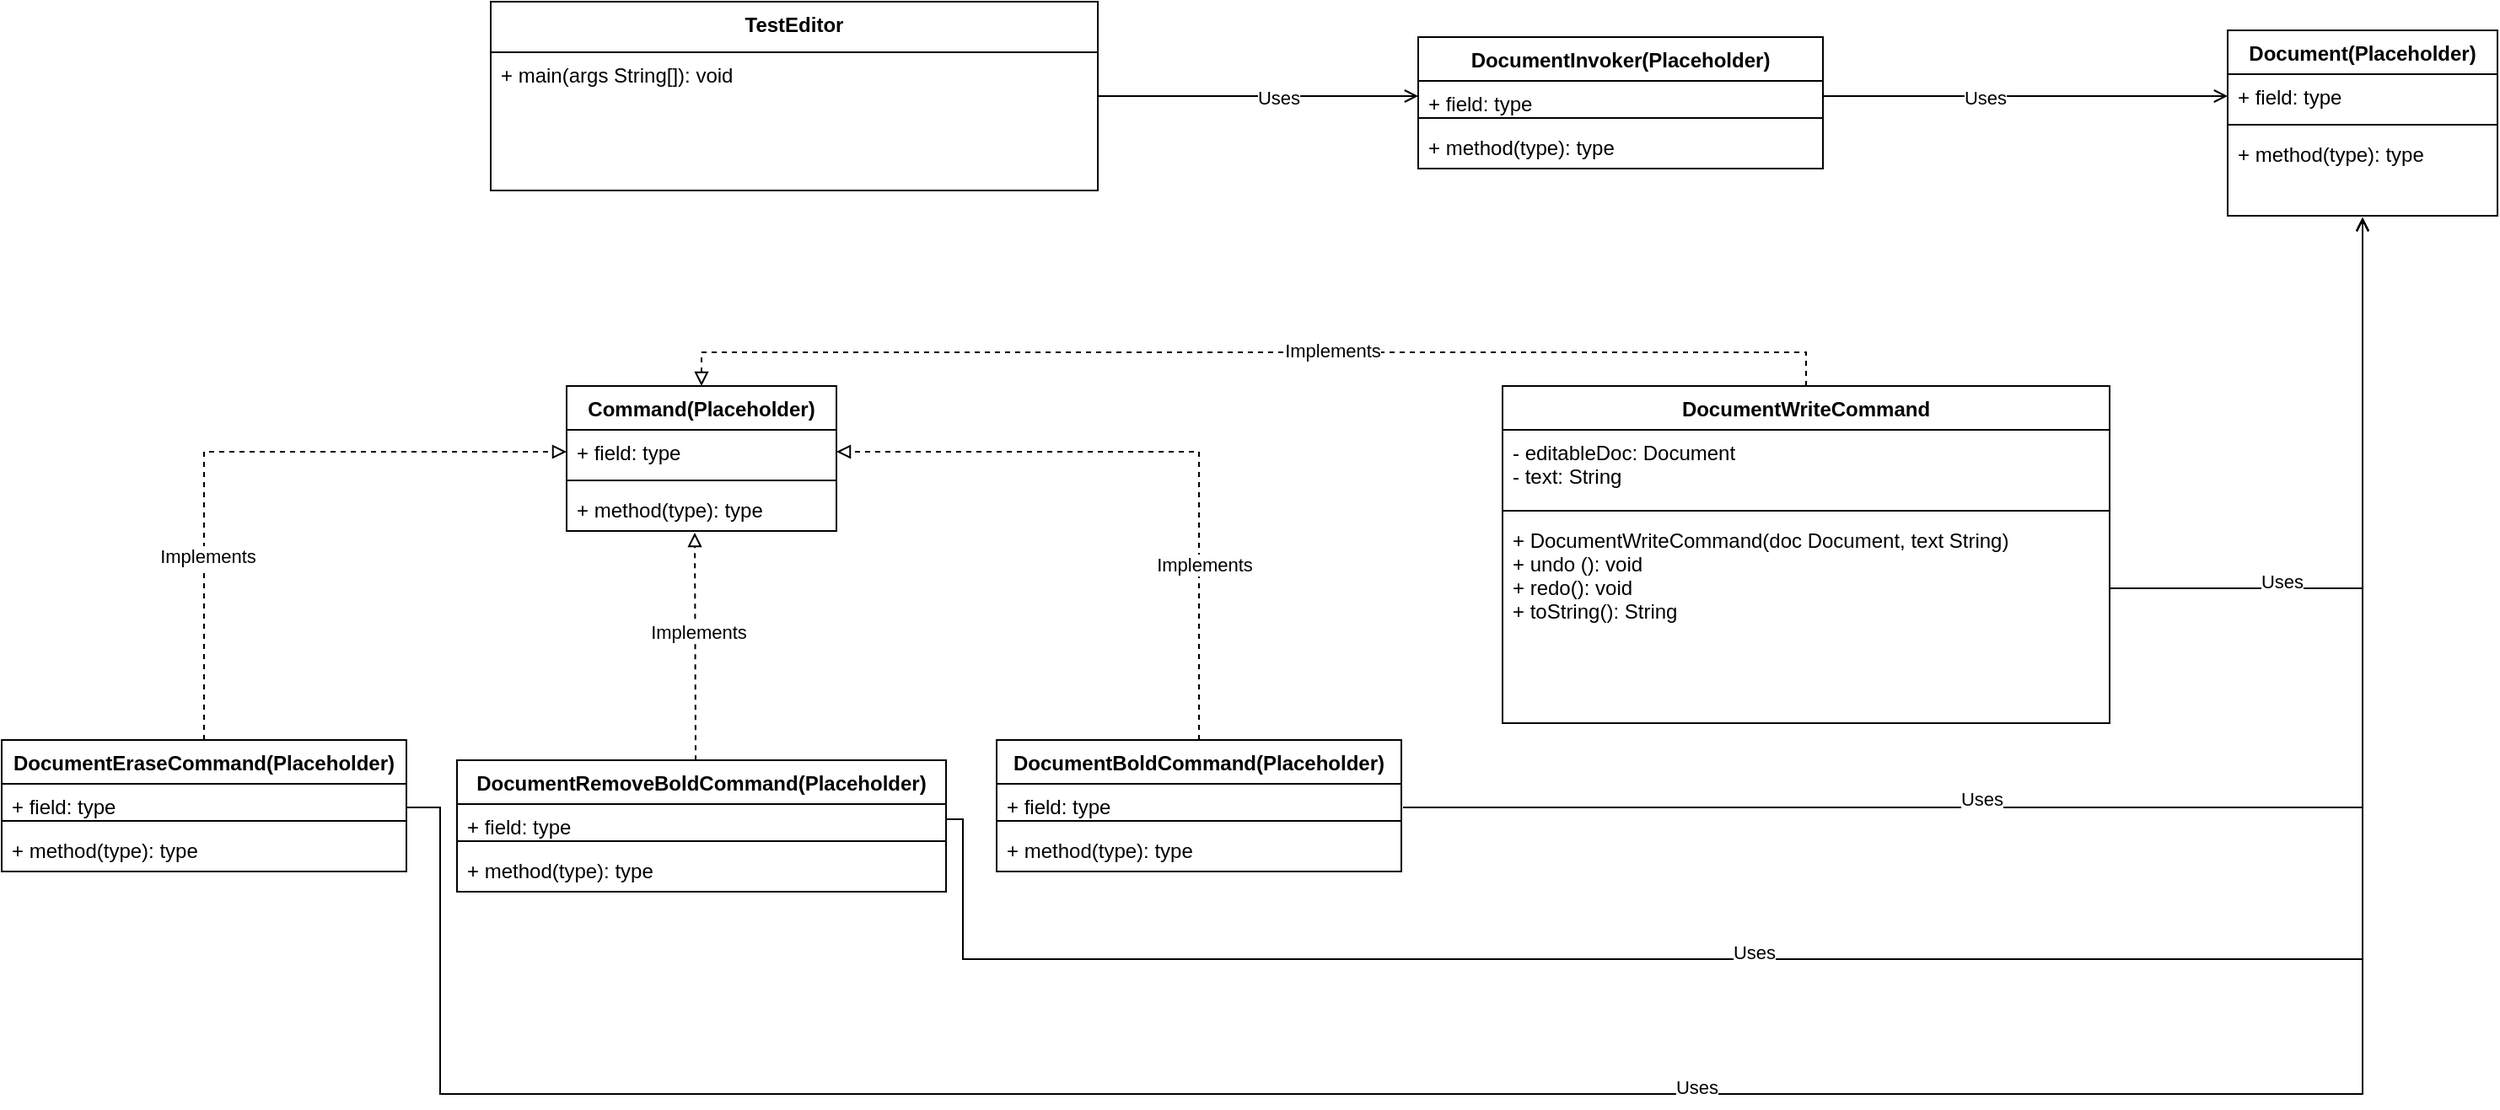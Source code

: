 <mxfile version="13.10.0" type="device"><diagram id="B2QDY2VxBTA_asU3rR3J" name="Page-1"><mxGraphModel dx="2370" dy="1175" grid="1" gridSize="10" guides="1" tooltips="1" connect="1" arrows="1" fold="1" page="1" pageScale="1" pageWidth="850" pageHeight="1100" math="0" shadow="0"><root><mxCell id="0"/><mxCell id="1" parent="0"/><mxCell id="LD72PHsD2vizOpNStzMd-5" value="DocumentWriteCommand" style="swimlane;fontStyle=1;align=center;verticalAlign=top;childLayout=stackLayout;horizontal=1;startSize=26;horizontalStack=0;resizeParent=1;resizeParentMax=0;resizeLast=0;collapsible=1;marginBottom=0;" parent="1" vertex="1"><mxGeometry x="1140" y="240" width="360" height="200" as="geometry"/></mxCell><mxCell id="LD72PHsD2vizOpNStzMd-6" value="- editableDoc: Document&#10;- text: String" style="text;strokeColor=none;fillColor=none;align=left;verticalAlign=top;spacingLeft=4;spacingRight=4;overflow=hidden;rotatable=0;points=[[0,0.5],[1,0.5]];portConstraint=eastwest;" parent="LD72PHsD2vizOpNStzMd-5" vertex="1"><mxGeometry y="26" width="360" height="44" as="geometry"/></mxCell><mxCell id="LD72PHsD2vizOpNStzMd-7" value="" style="line;strokeWidth=1;fillColor=none;align=left;verticalAlign=middle;spacingTop=-1;spacingLeft=3;spacingRight=3;rotatable=0;labelPosition=right;points=[];portConstraint=eastwest;" parent="LD72PHsD2vizOpNStzMd-5" vertex="1"><mxGeometry y="70" width="360" height="8" as="geometry"/></mxCell><mxCell id="LD72PHsD2vizOpNStzMd-8" value="+ DocumentWriteCommand(doc Document, text String)&#10;+ undo (): void&#10;+ redo(): void&#10;+ toString(): String" style="text;strokeColor=none;fillColor=none;align=left;verticalAlign=top;spacingLeft=4;spacingRight=4;overflow=hidden;rotatable=0;points=[[0,0.5],[1,0.5]];portConstraint=eastwest;" parent="LD72PHsD2vizOpNStzMd-5" vertex="1"><mxGeometry y="78" width="360" height="122" as="geometry"/></mxCell><mxCell id="upeAGDP3d810covM3cwx-50" style="edgeStyle=orthogonalEdgeStyle;rounded=0;orthogonalLoop=1;jettySize=auto;html=1;entryX=0;entryY=0.5;entryDx=0;entryDy=0;endArrow=open;endFill=0;" edge="1" parent="1" source="LD72PHsD2vizOpNStzMd-9" target="upeAGDP3d810covM3cwx-19"><mxGeometry relative="1" as="geometry"/></mxCell><mxCell id="upeAGDP3d810covM3cwx-51" value="Uses" style="edgeLabel;html=1;align=center;verticalAlign=middle;resizable=0;points=[];" vertex="1" connectable="0" parent="upeAGDP3d810covM3cwx-50"><mxGeometry x="0.123" y="-1" relative="1" as="geometry"><mxPoint as="offset"/></mxGeometry></mxCell><mxCell id="LD72PHsD2vizOpNStzMd-9" value="TestEditor" style="swimlane;fontStyle=1;align=center;verticalAlign=top;childLayout=stackLayout;horizontal=1;startSize=30;horizontalStack=0;resizeParent=1;resizeParentMax=0;resizeLast=0;collapsible=1;marginBottom=0;" parent="1" vertex="1"><mxGeometry x="540" y="12" width="360" height="112" as="geometry"><mxRectangle x="200" y="220" width="90" height="30" as="alternateBounds"/></mxGeometry></mxCell><mxCell id="LD72PHsD2vizOpNStzMd-12" value="+ main(args String[]): void" style="text;strokeColor=none;fillColor=none;align=left;verticalAlign=top;spacingLeft=4;spacingRight=4;overflow=hidden;rotatable=0;points=[[0,0.5],[1,0.5]];portConstraint=eastwest;" parent="LD72PHsD2vizOpNStzMd-9" vertex="1"><mxGeometry y="30" width="360" height="82" as="geometry"/></mxCell><mxCell id="upeAGDP3d810covM3cwx-2" value="Command(Placeholder)" style="swimlane;fontStyle=1;align=center;verticalAlign=top;childLayout=stackLayout;horizontal=1;startSize=26;horizontalStack=0;resizeParent=1;resizeParentMax=0;resizeLast=0;collapsible=1;marginBottom=0;" vertex="1" parent="1"><mxGeometry x="585" y="240" width="160" height="86" as="geometry"/></mxCell><mxCell id="upeAGDP3d810covM3cwx-3" value="+ field: type" style="text;strokeColor=none;fillColor=none;align=left;verticalAlign=top;spacingLeft=4;spacingRight=4;overflow=hidden;rotatable=0;points=[[0,0.5],[1,0.5]];portConstraint=eastwest;" vertex="1" parent="upeAGDP3d810covM3cwx-2"><mxGeometry y="26" width="160" height="26" as="geometry"/></mxCell><mxCell id="upeAGDP3d810covM3cwx-4" value="" style="line;strokeWidth=1;fillColor=none;align=left;verticalAlign=middle;spacingTop=-1;spacingLeft=3;spacingRight=3;rotatable=0;labelPosition=right;points=[];portConstraint=eastwest;" vertex="1" parent="upeAGDP3d810covM3cwx-2"><mxGeometry y="52" width="160" height="8" as="geometry"/></mxCell><mxCell id="upeAGDP3d810covM3cwx-5" value="+ method(type): type" style="text;strokeColor=none;fillColor=none;align=left;verticalAlign=top;spacingLeft=4;spacingRight=4;overflow=hidden;rotatable=0;points=[[0,0.5],[1,0.5]];portConstraint=eastwest;" vertex="1" parent="upeAGDP3d810covM3cwx-2"><mxGeometry y="60" width="160" height="26" as="geometry"/></mxCell><mxCell id="upeAGDP3d810covM3cwx-6" value="Document(Placeholder)" style="swimlane;fontStyle=1;align=center;verticalAlign=top;childLayout=stackLayout;horizontal=1;startSize=26;horizontalStack=0;resizeParent=1;resizeParentMax=0;resizeLast=0;collapsible=1;marginBottom=0;" vertex="1" parent="1"><mxGeometry x="1570" y="29" width="160" height="110" as="geometry"/></mxCell><mxCell id="upeAGDP3d810covM3cwx-7" value="+ field: type" style="text;strokeColor=none;fillColor=none;align=left;verticalAlign=top;spacingLeft=4;spacingRight=4;overflow=hidden;rotatable=0;points=[[0,0.5],[1,0.5]];portConstraint=eastwest;" vertex="1" parent="upeAGDP3d810covM3cwx-6"><mxGeometry y="26" width="160" height="26" as="geometry"/></mxCell><mxCell id="upeAGDP3d810covM3cwx-8" value="" style="line;strokeWidth=1;fillColor=none;align=left;verticalAlign=middle;spacingTop=-1;spacingLeft=3;spacingRight=3;rotatable=0;labelPosition=right;points=[];portConstraint=eastwest;" vertex="1" parent="upeAGDP3d810covM3cwx-6"><mxGeometry y="52" width="160" height="8" as="geometry"/></mxCell><mxCell id="upeAGDP3d810covM3cwx-9" value="+ method(type): type" style="text;strokeColor=none;fillColor=none;align=left;verticalAlign=top;spacingLeft=4;spacingRight=4;overflow=hidden;rotatable=0;points=[[0,0.5],[1,0.5]];portConstraint=eastwest;" vertex="1" parent="upeAGDP3d810covM3cwx-6"><mxGeometry y="60" width="160" height="50" as="geometry"/></mxCell><mxCell id="upeAGDP3d810covM3cwx-32" style="edgeStyle=orthogonalEdgeStyle;rounded=0;orthogonalLoop=1;jettySize=auto;html=1;entryX=1;entryY=0.5;entryDx=0;entryDy=0;dashed=1;endArrow=block;endFill=0;" edge="1" parent="1" source="upeAGDP3d810covM3cwx-10" target="upeAGDP3d810covM3cwx-3"><mxGeometry relative="1" as="geometry"/></mxCell><mxCell id="upeAGDP3d810covM3cwx-39" value="Implements" style="edgeLabel;html=1;align=center;verticalAlign=middle;resizable=0;points=[];" vertex="1" connectable="0" parent="upeAGDP3d810covM3cwx-32"><mxGeometry x="-0.462" y="-3" relative="1" as="geometry"><mxPoint as="offset"/></mxGeometry></mxCell><mxCell id="upeAGDP3d810covM3cwx-10" value="DocumentBoldCommand(Placeholder)" style="swimlane;fontStyle=1;align=center;verticalAlign=top;childLayout=stackLayout;horizontal=1;startSize=26;horizontalStack=0;resizeParent=1;resizeParentMax=0;resizeLast=0;collapsible=1;marginBottom=0;" vertex="1" parent="1"><mxGeometry x="840" y="450" width="240" height="78" as="geometry"/></mxCell><mxCell id="upeAGDP3d810covM3cwx-11" value="+ field: type" style="text;strokeColor=none;fillColor=none;align=left;verticalAlign=top;spacingLeft=4;spacingRight=4;overflow=hidden;rotatable=0;points=[[0,0.5],[1,0.5]];portConstraint=eastwest;" vertex="1" parent="upeAGDP3d810covM3cwx-10"><mxGeometry y="26" width="240" height="18" as="geometry"/></mxCell><mxCell id="upeAGDP3d810covM3cwx-12" value="" style="line;strokeWidth=1;fillColor=none;align=left;verticalAlign=middle;spacingTop=-1;spacingLeft=3;spacingRight=3;rotatable=0;labelPosition=right;points=[];portConstraint=eastwest;" vertex="1" parent="upeAGDP3d810covM3cwx-10"><mxGeometry y="44" width="240" height="8" as="geometry"/></mxCell><mxCell id="upeAGDP3d810covM3cwx-13" value="+ method(type): type" style="text;strokeColor=none;fillColor=none;align=left;verticalAlign=top;spacingLeft=4;spacingRight=4;overflow=hidden;rotatable=0;points=[[0,0.5],[1,0.5]];portConstraint=eastwest;" vertex="1" parent="upeAGDP3d810covM3cwx-10"><mxGeometry y="52" width="240" height="26" as="geometry"/></mxCell><mxCell id="upeAGDP3d810covM3cwx-29" style="edgeStyle=orthogonalEdgeStyle;rounded=0;orthogonalLoop=1;jettySize=auto;html=1;entryX=0;entryY=0.5;entryDx=0;entryDy=0;dashed=1;endArrow=block;endFill=0;" edge="1" parent="1" source="upeAGDP3d810covM3cwx-14" target="upeAGDP3d810covM3cwx-3"><mxGeometry relative="1" as="geometry"/></mxCell><mxCell id="upeAGDP3d810covM3cwx-36" value="Implements" style="edgeLabel;html=1;align=center;verticalAlign=middle;resizable=0;points=[];" vertex="1" connectable="0" parent="upeAGDP3d810covM3cwx-29"><mxGeometry x="-0.436" y="-2" relative="1" as="geometry"><mxPoint as="offset"/></mxGeometry></mxCell><mxCell id="upeAGDP3d810covM3cwx-14" value="DocumentEraseCommand(Placeholder)" style="swimlane;fontStyle=1;align=center;verticalAlign=top;childLayout=stackLayout;horizontal=1;startSize=26;horizontalStack=0;resizeParent=1;resizeParentMax=0;resizeLast=0;collapsible=1;marginBottom=0;" vertex="1" parent="1"><mxGeometry x="250" y="450" width="240" height="78" as="geometry"/></mxCell><mxCell id="upeAGDP3d810covM3cwx-15" value="+ field: type" style="text;strokeColor=none;fillColor=none;align=left;verticalAlign=top;spacingLeft=4;spacingRight=4;overflow=hidden;rotatable=0;points=[[0,0.5],[1,0.5]];portConstraint=eastwest;" vertex="1" parent="upeAGDP3d810covM3cwx-14"><mxGeometry y="26" width="240" height="18" as="geometry"/></mxCell><mxCell id="upeAGDP3d810covM3cwx-16" value="" style="line;strokeWidth=1;fillColor=none;align=left;verticalAlign=middle;spacingTop=-1;spacingLeft=3;spacingRight=3;rotatable=0;labelPosition=right;points=[];portConstraint=eastwest;" vertex="1" parent="upeAGDP3d810covM3cwx-14"><mxGeometry y="44" width="240" height="8" as="geometry"/></mxCell><mxCell id="upeAGDP3d810covM3cwx-17" value="+ method(type): type" style="text;strokeColor=none;fillColor=none;align=left;verticalAlign=top;spacingLeft=4;spacingRight=4;overflow=hidden;rotatable=0;points=[[0,0.5],[1,0.5]];portConstraint=eastwest;" vertex="1" parent="upeAGDP3d810covM3cwx-14"><mxGeometry y="52" width="240" height="26" as="geometry"/></mxCell><mxCell id="upeAGDP3d810covM3cwx-31" style="edgeStyle=orthogonalEdgeStyle;rounded=0;orthogonalLoop=1;jettySize=auto;html=1;exitX=0.488;exitY=0.001;exitDx=0;exitDy=0;entryX=0.475;entryY=1.038;entryDx=0;entryDy=0;entryPerimeter=0;exitPerimeter=0;dashed=1;endArrow=block;endFill=0;" edge="1" parent="1" source="upeAGDP3d810covM3cwx-22" target="upeAGDP3d810covM3cwx-5"><mxGeometry relative="1" as="geometry"><Array as="points"><mxPoint x="661" y="462"/></Array></mxGeometry></mxCell><mxCell id="upeAGDP3d810covM3cwx-37" value="Implements" style="edgeLabel;html=1;align=center;verticalAlign=middle;resizable=0;points=[];" vertex="1" connectable="0" parent="upeAGDP3d810covM3cwx-31"><mxGeometry x="0.136" y="-2" relative="1" as="geometry"><mxPoint as="offset"/></mxGeometry></mxCell><mxCell id="upeAGDP3d810covM3cwx-22" value="DocumentRemoveBoldCommand(Placeholder)" style="swimlane;fontStyle=1;align=center;verticalAlign=top;childLayout=stackLayout;horizontal=1;startSize=26;horizontalStack=0;resizeParent=1;resizeParentMax=0;resizeLast=0;collapsible=1;marginBottom=0;" vertex="1" parent="1"><mxGeometry x="520" y="462" width="290" height="78" as="geometry"/></mxCell><mxCell id="upeAGDP3d810covM3cwx-23" value="+ field: type" style="text;strokeColor=none;fillColor=none;align=left;verticalAlign=top;spacingLeft=4;spacingRight=4;overflow=hidden;rotatable=0;points=[[0,0.5],[1,0.5]];portConstraint=eastwest;" vertex="1" parent="upeAGDP3d810covM3cwx-22"><mxGeometry y="26" width="290" height="18" as="geometry"/></mxCell><mxCell id="upeAGDP3d810covM3cwx-24" value="" style="line;strokeWidth=1;fillColor=none;align=left;verticalAlign=middle;spacingTop=-1;spacingLeft=3;spacingRight=3;rotatable=0;labelPosition=right;points=[];portConstraint=eastwest;" vertex="1" parent="upeAGDP3d810covM3cwx-22"><mxGeometry y="44" width="290" height="8" as="geometry"/></mxCell><mxCell id="upeAGDP3d810covM3cwx-25" value="+ method(type): type" style="text;strokeColor=none;fillColor=none;align=left;verticalAlign=top;spacingLeft=4;spacingRight=4;overflow=hidden;rotatable=0;points=[[0,0.5],[1,0.5]];portConstraint=eastwest;" vertex="1" parent="upeAGDP3d810covM3cwx-22"><mxGeometry y="52" width="290" height="26" as="geometry"/></mxCell><mxCell id="upeAGDP3d810covM3cwx-18" value="DocumentInvoker(Placeholder)" style="swimlane;fontStyle=1;align=center;verticalAlign=top;childLayout=stackLayout;horizontal=1;startSize=26;horizontalStack=0;resizeParent=1;resizeParentMax=0;resizeLast=0;collapsible=1;marginBottom=0;" vertex="1" parent="1"><mxGeometry x="1090" y="33" width="240" height="78" as="geometry"/></mxCell><mxCell id="upeAGDP3d810covM3cwx-19" value="+ field: type" style="text;strokeColor=none;fillColor=none;align=left;verticalAlign=top;spacingLeft=4;spacingRight=4;overflow=hidden;rotatable=0;points=[[0,0.5],[1,0.5]];portConstraint=eastwest;" vertex="1" parent="upeAGDP3d810covM3cwx-18"><mxGeometry y="26" width="240" height="18" as="geometry"/></mxCell><mxCell id="upeAGDP3d810covM3cwx-20" value="" style="line;strokeWidth=1;fillColor=none;align=left;verticalAlign=middle;spacingTop=-1;spacingLeft=3;spacingRight=3;rotatable=0;labelPosition=right;points=[];portConstraint=eastwest;" vertex="1" parent="upeAGDP3d810covM3cwx-18"><mxGeometry y="44" width="240" height="8" as="geometry"/></mxCell><mxCell id="upeAGDP3d810covM3cwx-21" value="+ method(type): type" style="text;strokeColor=none;fillColor=none;align=left;verticalAlign=top;spacingLeft=4;spacingRight=4;overflow=hidden;rotatable=0;points=[[0,0.5],[1,0.5]];portConstraint=eastwest;" vertex="1" parent="upeAGDP3d810covM3cwx-18"><mxGeometry y="52" width="240" height="26" as="geometry"/></mxCell><mxCell id="upeAGDP3d810covM3cwx-46" style="edgeStyle=orthogonalEdgeStyle;rounded=0;orthogonalLoop=1;jettySize=auto;html=1;exitX=0;exitY=0;exitDx=0;exitDy=0;entryX=0.5;entryY=0;entryDx=0;entryDy=0;dashed=1;endArrow=block;endFill=0;" edge="1" parent="1" source="LD72PHsD2vizOpNStzMd-5" target="upeAGDP3d810covM3cwx-2"><mxGeometry relative="1" as="geometry"><Array as="points"><mxPoint x="1320" y="240"/><mxPoint x="1320" y="220"/><mxPoint x="665" y="220"/></Array></mxGeometry></mxCell><mxCell id="upeAGDP3d810covM3cwx-49" value="Implements" style="edgeLabel;html=1;align=center;verticalAlign=middle;resizable=0;points=[];" vertex="1" connectable="0" parent="upeAGDP3d810covM3cwx-46"><mxGeometry x="0.101" y="-1" relative="1" as="geometry"><mxPoint as="offset"/></mxGeometry></mxCell><mxCell id="upeAGDP3d810covM3cwx-52" style="edgeStyle=orthogonalEdgeStyle;rounded=0;orthogonalLoop=1;jettySize=auto;html=1;entryX=0;entryY=0.5;entryDx=0;entryDy=0;endArrow=open;endFill=0;" edge="1" parent="1" source="upeAGDP3d810covM3cwx-19" target="upeAGDP3d810covM3cwx-7"><mxGeometry relative="1" as="geometry"/></mxCell><mxCell id="upeAGDP3d810covM3cwx-53" value="Uses" style="edgeLabel;html=1;align=center;verticalAlign=middle;resizable=0;points=[];" vertex="1" connectable="0" parent="upeAGDP3d810covM3cwx-52"><mxGeometry x="-0.202" y="-1" relative="1" as="geometry"><mxPoint as="offset"/></mxGeometry></mxCell><mxCell id="upeAGDP3d810covM3cwx-60" style="edgeStyle=orthogonalEdgeStyle;rounded=0;orthogonalLoop=1;jettySize=auto;html=1;entryX=0.5;entryY=1.02;entryDx=0;entryDy=0;entryPerimeter=0;endArrow=open;endFill=0;" edge="1" parent="1" source="LD72PHsD2vizOpNStzMd-8" target="upeAGDP3d810covM3cwx-9"><mxGeometry relative="1" as="geometry"><Array as="points"><mxPoint x="1650" y="360"/></Array></mxGeometry></mxCell><mxCell id="upeAGDP3d810covM3cwx-66" value="Uses" style="edgeLabel;html=1;align=center;verticalAlign=middle;resizable=0;points=[];" vertex="1" connectable="0" parent="upeAGDP3d810covM3cwx-60"><mxGeometry x="-0.449" y="4" relative="1" as="geometry"><mxPoint as="offset"/></mxGeometry></mxCell><mxCell id="upeAGDP3d810covM3cwx-61" style="edgeStyle=orthogonalEdgeStyle;rounded=0;orthogonalLoop=1;jettySize=auto;html=1;endArrow=open;endFill=0;" edge="1" parent="1"><mxGeometry relative="1" as="geometry"><mxPoint x="1650" y="140" as="targetPoint"/><mxPoint x="1081" y="490" as="sourcePoint"/><Array as="points"><mxPoint x="1081" y="490"/><mxPoint x="1650" y="490"/></Array></mxGeometry></mxCell><mxCell id="upeAGDP3d810covM3cwx-65" value="Uses" style="edgeLabel;html=1;align=center;verticalAlign=middle;resizable=0;points=[];" vertex="1" connectable="0" parent="upeAGDP3d810covM3cwx-61"><mxGeometry x="-0.255" y="5" relative="1" as="geometry"><mxPoint as="offset"/></mxGeometry></mxCell><mxCell id="upeAGDP3d810covM3cwx-63" style="edgeStyle=orthogonalEdgeStyle;rounded=0;orthogonalLoop=1;jettySize=auto;html=1;exitX=1;exitY=0.5;exitDx=0;exitDy=0;endArrow=open;endFill=0;" edge="1" parent="1" source="upeAGDP3d810covM3cwx-23"><mxGeometry relative="1" as="geometry"><mxPoint x="1650" y="140" as="targetPoint"/><Array as="points"><mxPoint x="820" y="497"/><mxPoint x="820" y="580"/><mxPoint x="1650" y="580"/></Array></mxGeometry></mxCell><mxCell id="upeAGDP3d810covM3cwx-68" value="Uses" style="edgeLabel;html=1;align=center;verticalAlign=middle;resizable=0;points=[];" vertex="1" connectable="0" parent="upeAGDP3d810covM3cwx-63"><mxGeometry x="-0.176" y="4" relative="1" as="geometry"><mxPoint as="offset"/></mxGeometry></mxCell><mxCell id="upeAGDP3d810covM3cwx-64" style="edgeStyle=orthogonalEdgeStyle;rounded=0;orthogonalLoop=1;jettySize=auto;html=1;endArrow=open;endFill=0;" edge="1" parent="1"><mxGeometry relative="1" as="geometry"><mxPoint x="1650" y="140" as="targetPoint"/><mxPoint x="490" y="490" as="sourcePoint"/><Array as="points"><mxPoint x="490" y="490"/><mxPoint x="510" y="490"/><mxPoint x="510" y="660"/><mxPoint x="1650" y="660"/></Array></mxGeometry></mxCell><mxCell id="upeAGDP3d810covM3cwx-67" value="Uses" style="edgeLabel;html=1;align=center;verticalAlign=middle;resizable=0;points=[];" vertex="1" connectable="0" parent="upeAGDP3d810covM3cwx-64"><mxGeometry x="0.01" y="4" relative="1" as="geometry"><mxPoint as="offset"/></mxGeometry></mxCell></root></mxGraphModel></diagram></mxfile>